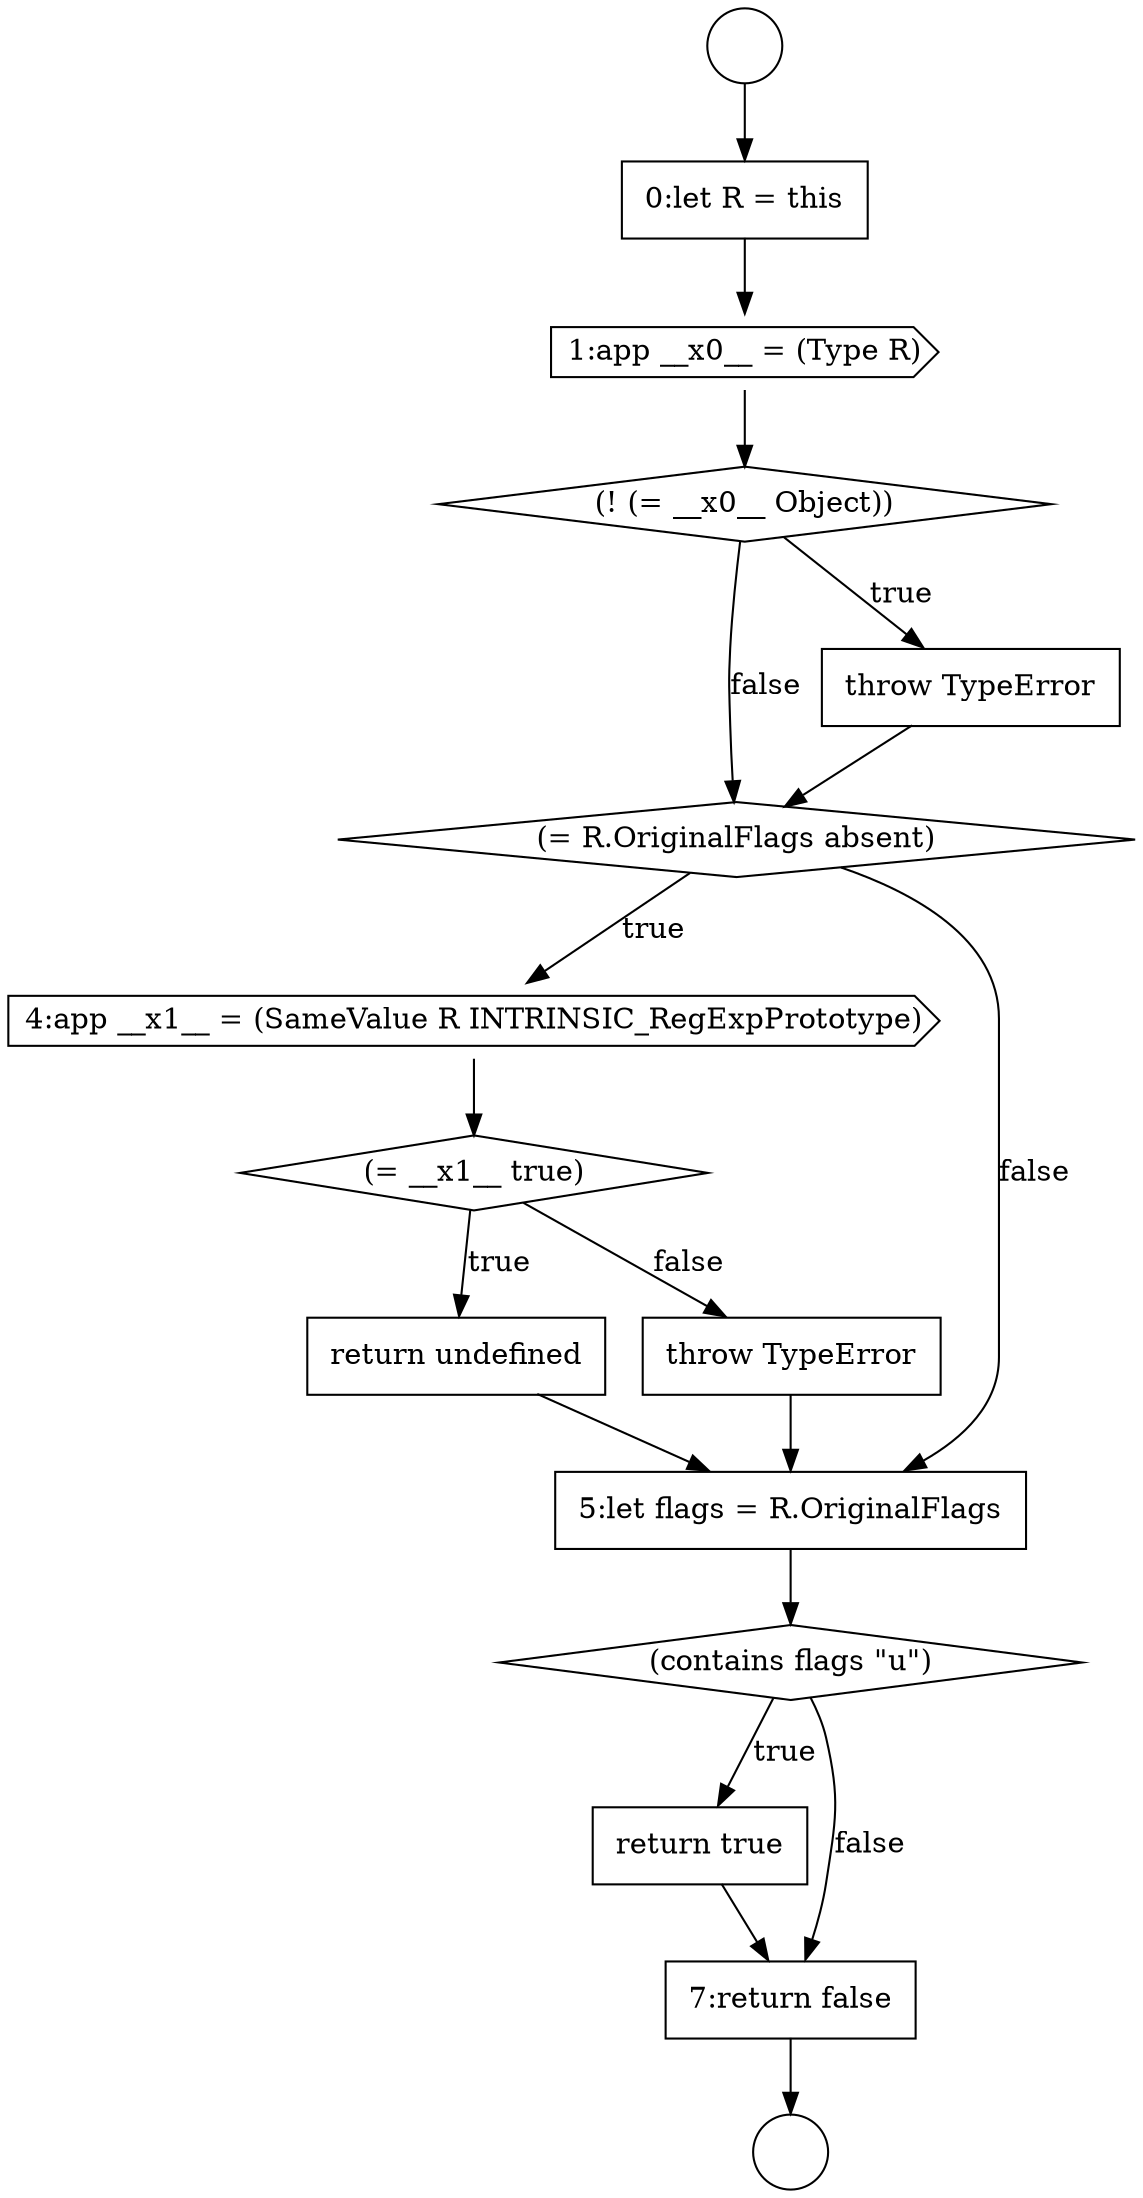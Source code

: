 digraph {
  node14305 [shape=none, margin=0, label=<<font color="black">
    <table border="0" cellborder="1" cellspacing="0" cellpadding="10">
      <tr><td align="left">0:let R = this</td></tr>
    </table>
  </font>> color="black" fillcolor="white" style=filled]
  node14316 [shape=none, margin=0, label=<<font color="black">
    <table border="0" cellborder="1" cellspacing="0" cellpadding="10">
      <tr><td align="left">return true</td></tr>
    </table>
  </font>> color="black" fillcolor="white" style=filled]
  node14309 [shape=diamond, label=<<font color="black">(= R.OriginalFlags absent)</font>> color="black" fillcolor="white" style=filled]
  node14308 [shape=none, margin=0, label=<<font color="black">
    <table border="0" cellborder="1" cellspacing="0" cellpadding="10">
      <tr><td align="left">throw TypeError</td></tr>
    </table>
  </font>> color="black" fillcolor="white" style=filled]
  node14317 [shape=none, margin=0, label=<<font color="black">
    <table border="0" cellborder="1" cellspacing="0" cellpadding="10">
      <tr><td align="left">7:return false</td></tr>
    </table>
  </font>> color="black" fillcolor="white" style=filled]
  node14312 [shape=none, margin=0, label=<<font color="black">
    <table border="0" cellborder="1" cellspacing="0" cellpadding="10">
      <tr><td align="left">return undefined</td></tr>
    </table>
  </font>> color="black" fillcolor="white" style=filled]
  node14313 [shape=none, margin=0, label=<<font color="black">
    <table border="0" cellborder="1" cellspacing="0" cellpadding="10">
      <tr><td align="left">throw TypeError</td></tr>
    </table>
  </font>> color="black" fillcolor="white" style=filled]
  node14303 [shape=circle label=" " color="black" fillcolor="white" style=filled]
  node14307 [shape=diamond, label=<<font color="black">(! (= __x0__ Object))</font>> color="black" fillcolor="white" style=filled]
  node14311 [shape=diamond, label=<<font color="black">(= __x1__ true)</font>> color="black" fillcolor="white" style=filled]
  node14306 [shape=cds, label=<<font color="black">1:app __x0__ = (Type R)</font>> color="black" fillcolor="white" style=filled]
  node14315 [shape=diamond, label=<<font color="black">(contains flags &quot;u&quot;)</font>> color="black" fillcolor="white" style=filled]
  node14310 [shape=cds, label=<<font color="black">4:app __x1__ = (SameValue R INTRINSIC_RegExpPrototype)</font>> color="black" fillcolor="white" style=filled]
  node14304 [shape=circle label=" " color="black" fillcolor="white" style=filled]
  node14314 [shape=none, margin=0, label=<<font color="black">
    <table border="0" cellborder="1" cellspacing="0" cellpadding="10">
      <tr><td align="left">5:let flags = R.OriginalFlags</td></tr>
    </table>
  </font>> color="black" fillcolor="white" style=filled]
  node14311 -> node14312 [label=<<font color="black">true</font>> color="black"]
  node14311 -> node14313 [label=<<font color="black">false</font>> color="black"]
  node14312 -> node14314 [ color="black"]
  node14309 -> node14310 [label=<<font color="black">true</font>> color="black"]
  node14309 -> node14314 [label=<<font color="black">false</font>> color="black"]
  node14314 -> node14315 [ color="black"]
  node14316 -> node14317 [ color="black"]
  node14310 -> node14311 [ color="black"]
  node14305 -> node14306 [ color="black"]
  node14308 -> node14309 [ color="black"]
  node14315 -> node14316 [label=<<font color="black">true</font>> color="black"]
  node14315 -> node14317 [label=<<font color="black">false</font>> color="black"]
  node14303 -> node14305 [ color="black"]
  node14307 -> node14308 [label=<<font color="black">true</font>> color="black"]
  node14307 -> node14309 [label=<<font color="black">false</font>> color="black"]
  node14306 -> node14307 [ color="black"]
  node14313 -> node14314 [ color="black"]
  node14317 -> node14304 [ color="black"]
}
